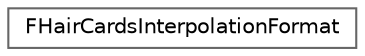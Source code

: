digraph "Graphical Class Hierarchy"
{
 // INTERACTIVE_SVG=YES
 // LATEX_PDF_SIZE
  bgcolor="transparent";
  edge [fontname=Helvetica,fontsize=10,labelfontname=Helvetica,labelfontsize=10];
  node [fontname=Helvetica,fontsize=10,shape=box,height=0.2,width=0.4];
  rankdir="LR";
  Node0 [id="Node000000",label="FHairCardsInterpolationFormat",height=0.2,width=0.4,color="grey40", fillcolor="white", style="filled",URL="$d0/d15/structFHairCardsInterpolationFormat.html",tooltip=" "];
}
